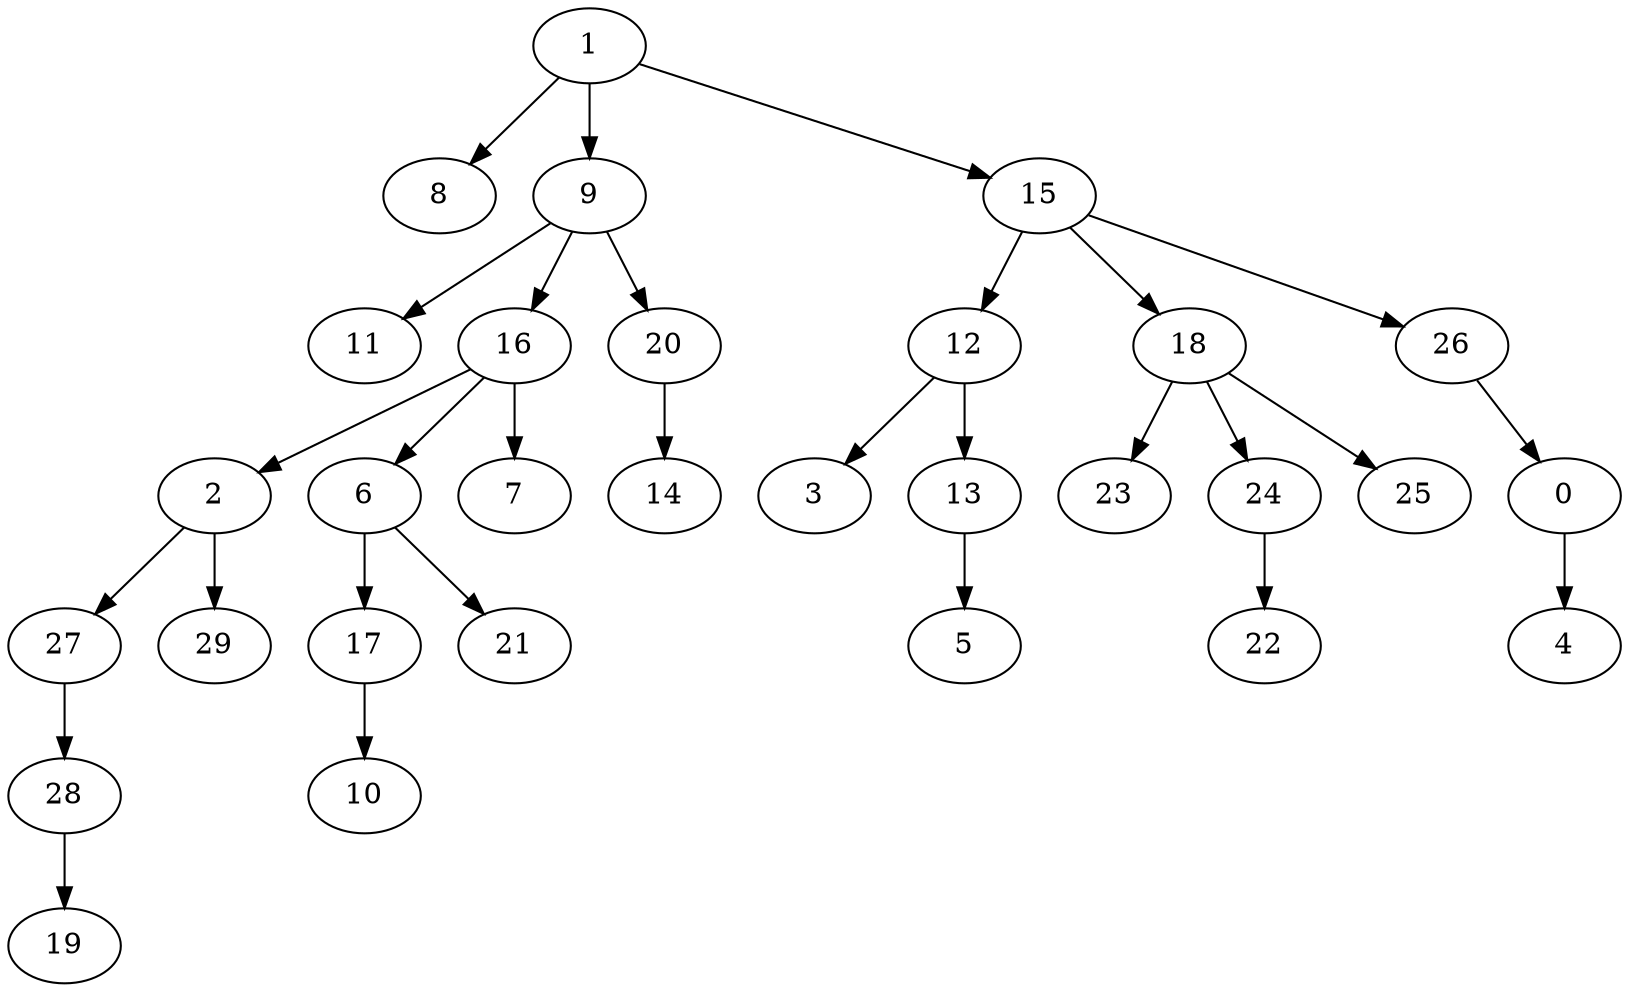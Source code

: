digraph {
  1 -> 8;
  1 -> 9;
  1 -> 15;
  9 -> 11;
  9 -> 16;
  9 -> 20;
  15 -> 12;
  15 -> 18;
  15 -> 26;
  16 -> 2;
  16 -> 6;
  16 -> 7;
  20 -> 14;
  12 -> 3;
  12 -> 13;
  18 -> 23;
  18 -> 24;
  18 -> 25;
  26 -> 0;
  2 -> 27;
  2 -> 29;
  6 -> 17;
  6 -> 21;
  13 -> 5;
  24 -> 22;
  0 -> 4;
  27 -> 28;
  17 -> 10;
  28 -> 19;
}